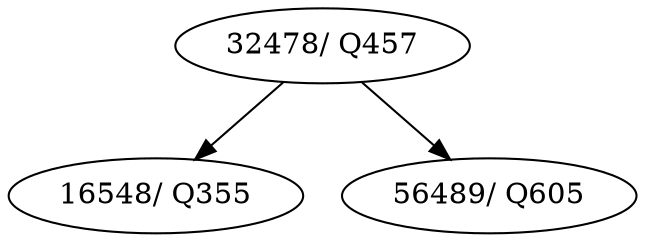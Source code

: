 digraph G{
nodo_32478 [label="32478/ Q457"]
nodo_32478 -> nodo_16548
nodo_16548 [label="16548/ Q355"]
nodo_32478 -> nodo_56489
nodo_56489 [label="56489/ Q605"]

}